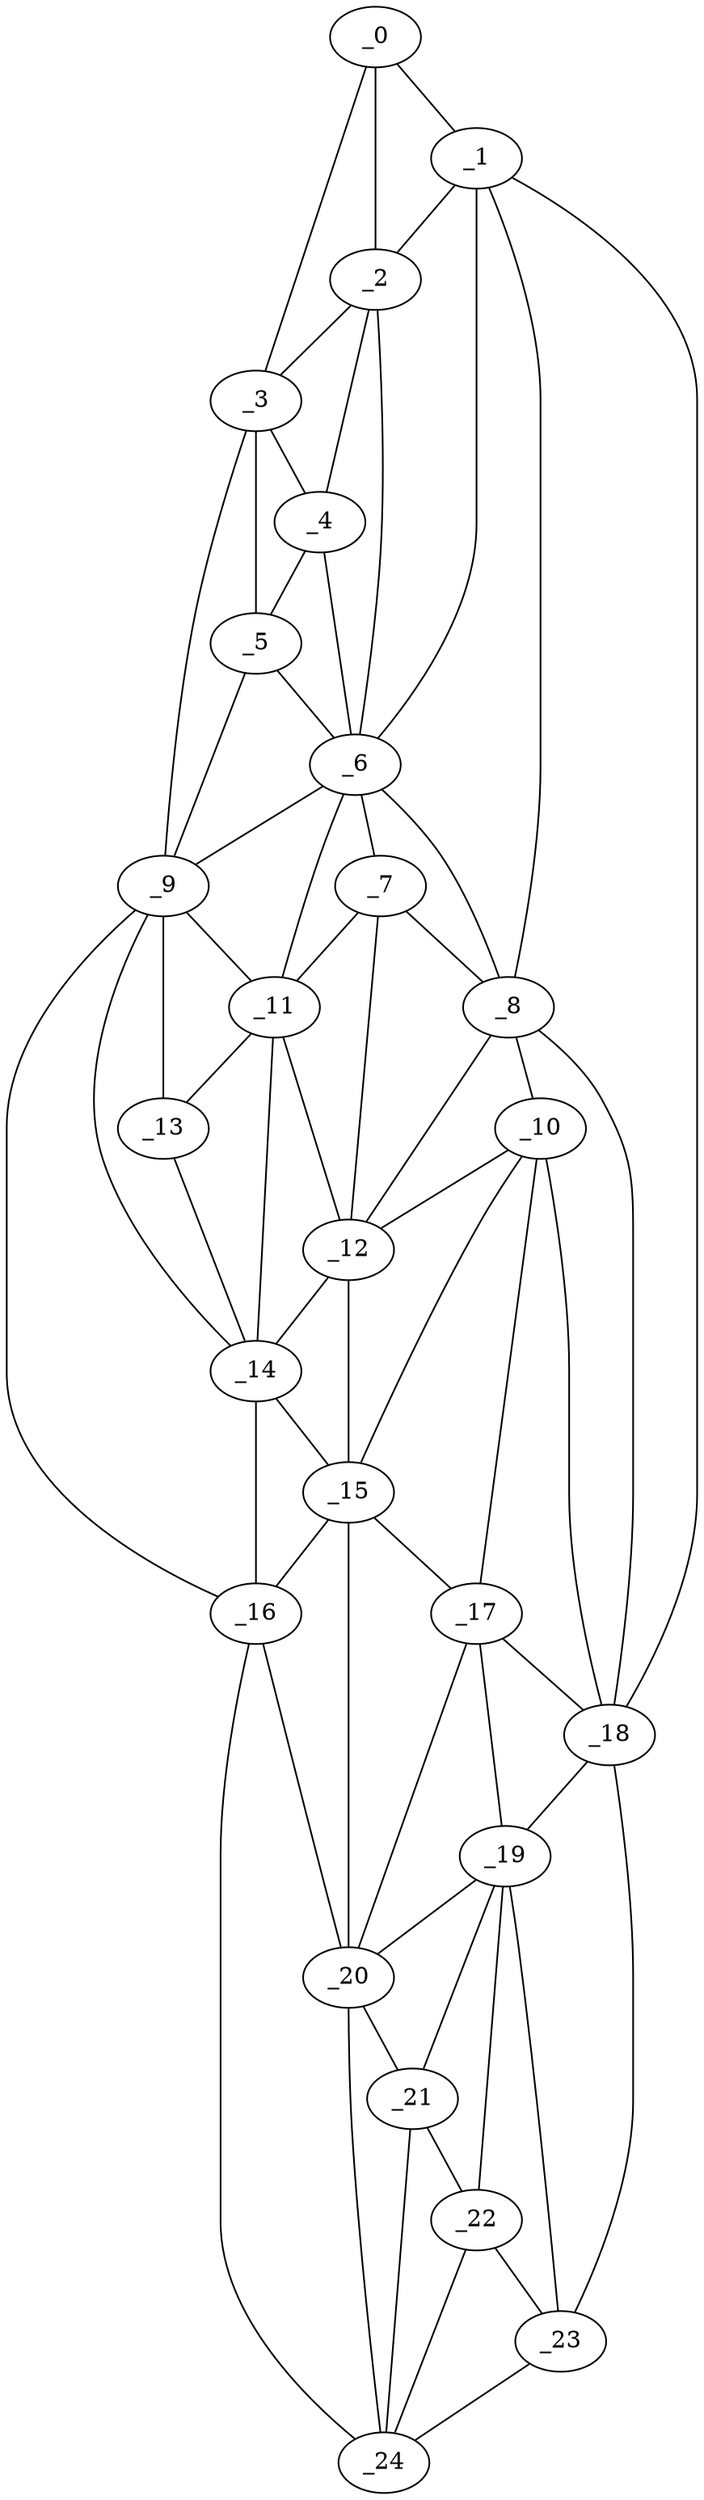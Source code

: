 graph "obj100__210.gxl" {
	_0	 [x=6,
		y=41];
	_1	 [x=16,
		y=65];
	_0 -- _1	 [valence=1];
	_2	 [x=25,
		y=37];
	_0 -- _2	 [valence=2];
	_3	 [x=28,
		y=28];
	_0 -- _3	 [valence=1];
	_1 -- _2	 [valence=1];
	_6	 [x=48,
		y=53];
	_1 -- _6	 [valence=2];
	_8	 [x=55,
		y=66];
	_1 -- _8	 [valence=2];
	_18	 [x=107,
		y=99];
	_1 -- _18	 [valence=1];
	_2 -- _3	 [valence=2];
	_4	 [x=38,
		y=38];
	_2 -- _4	 [valence=2];
	_2 -- _6	 [valence=2];
	_3 -- _4	 [valence=2];
	_5	 [x=45,
		y=40];
	_3 -- _5	 [valence=1];
	_9	 [x=69,
		y=37];
	_3 -- _9	 [valence=1];
	_4 -- _5	 [valence=2];
	_4 -- _6	 [valence=2];
	_5 -- _6	 [valence=2];
	_5 -- _9	 [valence=1];
	_7	 [x=55,
		y=60];
	_6 -- _7	 [valence=2];
	_6 -- _8	 [valence=1];
	_6 -- _9	 [valence=2];
	_11	 [x=70,
		y=52];
	_6 -- _11	 [valence=1];
	_7 -- _8	 [valence=1];
	_7 -- _11	 [valence=2];
	_12	 [x=70,
		y=63];
	_7 -- _12	 [valence=1];
	_10	 [x=69,
		y=69];
	_8 -- _10	 [valence=2];
	_8 -- _12	 [valence=2];
	_8 -- _18	 [valence=2];
	_9 -- _11	 [valence=1];
	_13	 [x=72,
		y=46];
	_9 -- _13	 [valence=1];
	_14	 [x=77,
		y=49];
	_9 -- _14	 [valence=2];
	_16	 [x=88,
		y=51];
	_9 -- _16	 [valence=1];
	_10 -- _12	 [valence=2];
	_15	 [x=86,
		y=59];
	_10 -- _15	 [valence=2];
	_17	 [x=102,
		y=79];
	_10 -- _17	 [valence=2];
	_10 -- _18	 [valence=1];
	_11 -- _12	 [valence=2];
	_11 -- _13	 [valence=2];
	_11 -- _14	 [valence=2];
	_12 -- _14	 [valence=2];
	_12 -- _15	 [valence=1];
	_13 -- _14	 [valence=2];
	_14 -- _15	 [valence=2];
	_14 -- _16	 [valence=2];
	_15 -- _16	 [valence=2];
	_15 -- _17	 [valence=1];
	_20	 [x=111,
		y=70];
	_15 -- _20	 [valence=2];
	_16 -- _20	 [valence=2];
	_24	 [x=127,
		y=83];
	_16 -- _24	 [valence=1];
	_17 -- _18	 [valence=1];
	_19	 [x=110,
		y=85];
	_17 -- _19	 [valence=2];
	_17 -- _20	 [valence=1];
	_18 -- _19	 [valence=2];
	_23	 [x=120,
		y=91];
	_18 -- _23	 [valence=1];
	_19 -- _20	 [valence=2];
	_21	 [x=120,
		y=78];
	_19 -- _21	 [valence=1];
	_22	 [x=120,
		y=84];
	_19 -- _22	 [valence=1];
	_19 -- _23	 [valence=2];
	_20 -- _21	 [valence=2];
	_20 -- _24	 [valence=1];
	_21 -- _22	 [valence=2];
	_21 -- _24	 [valence=1];
	_22 -- _23	 [valence=1];
	_22 -- _24	 [valence=2];
	_23 -- _24	 [valence=1];
}
